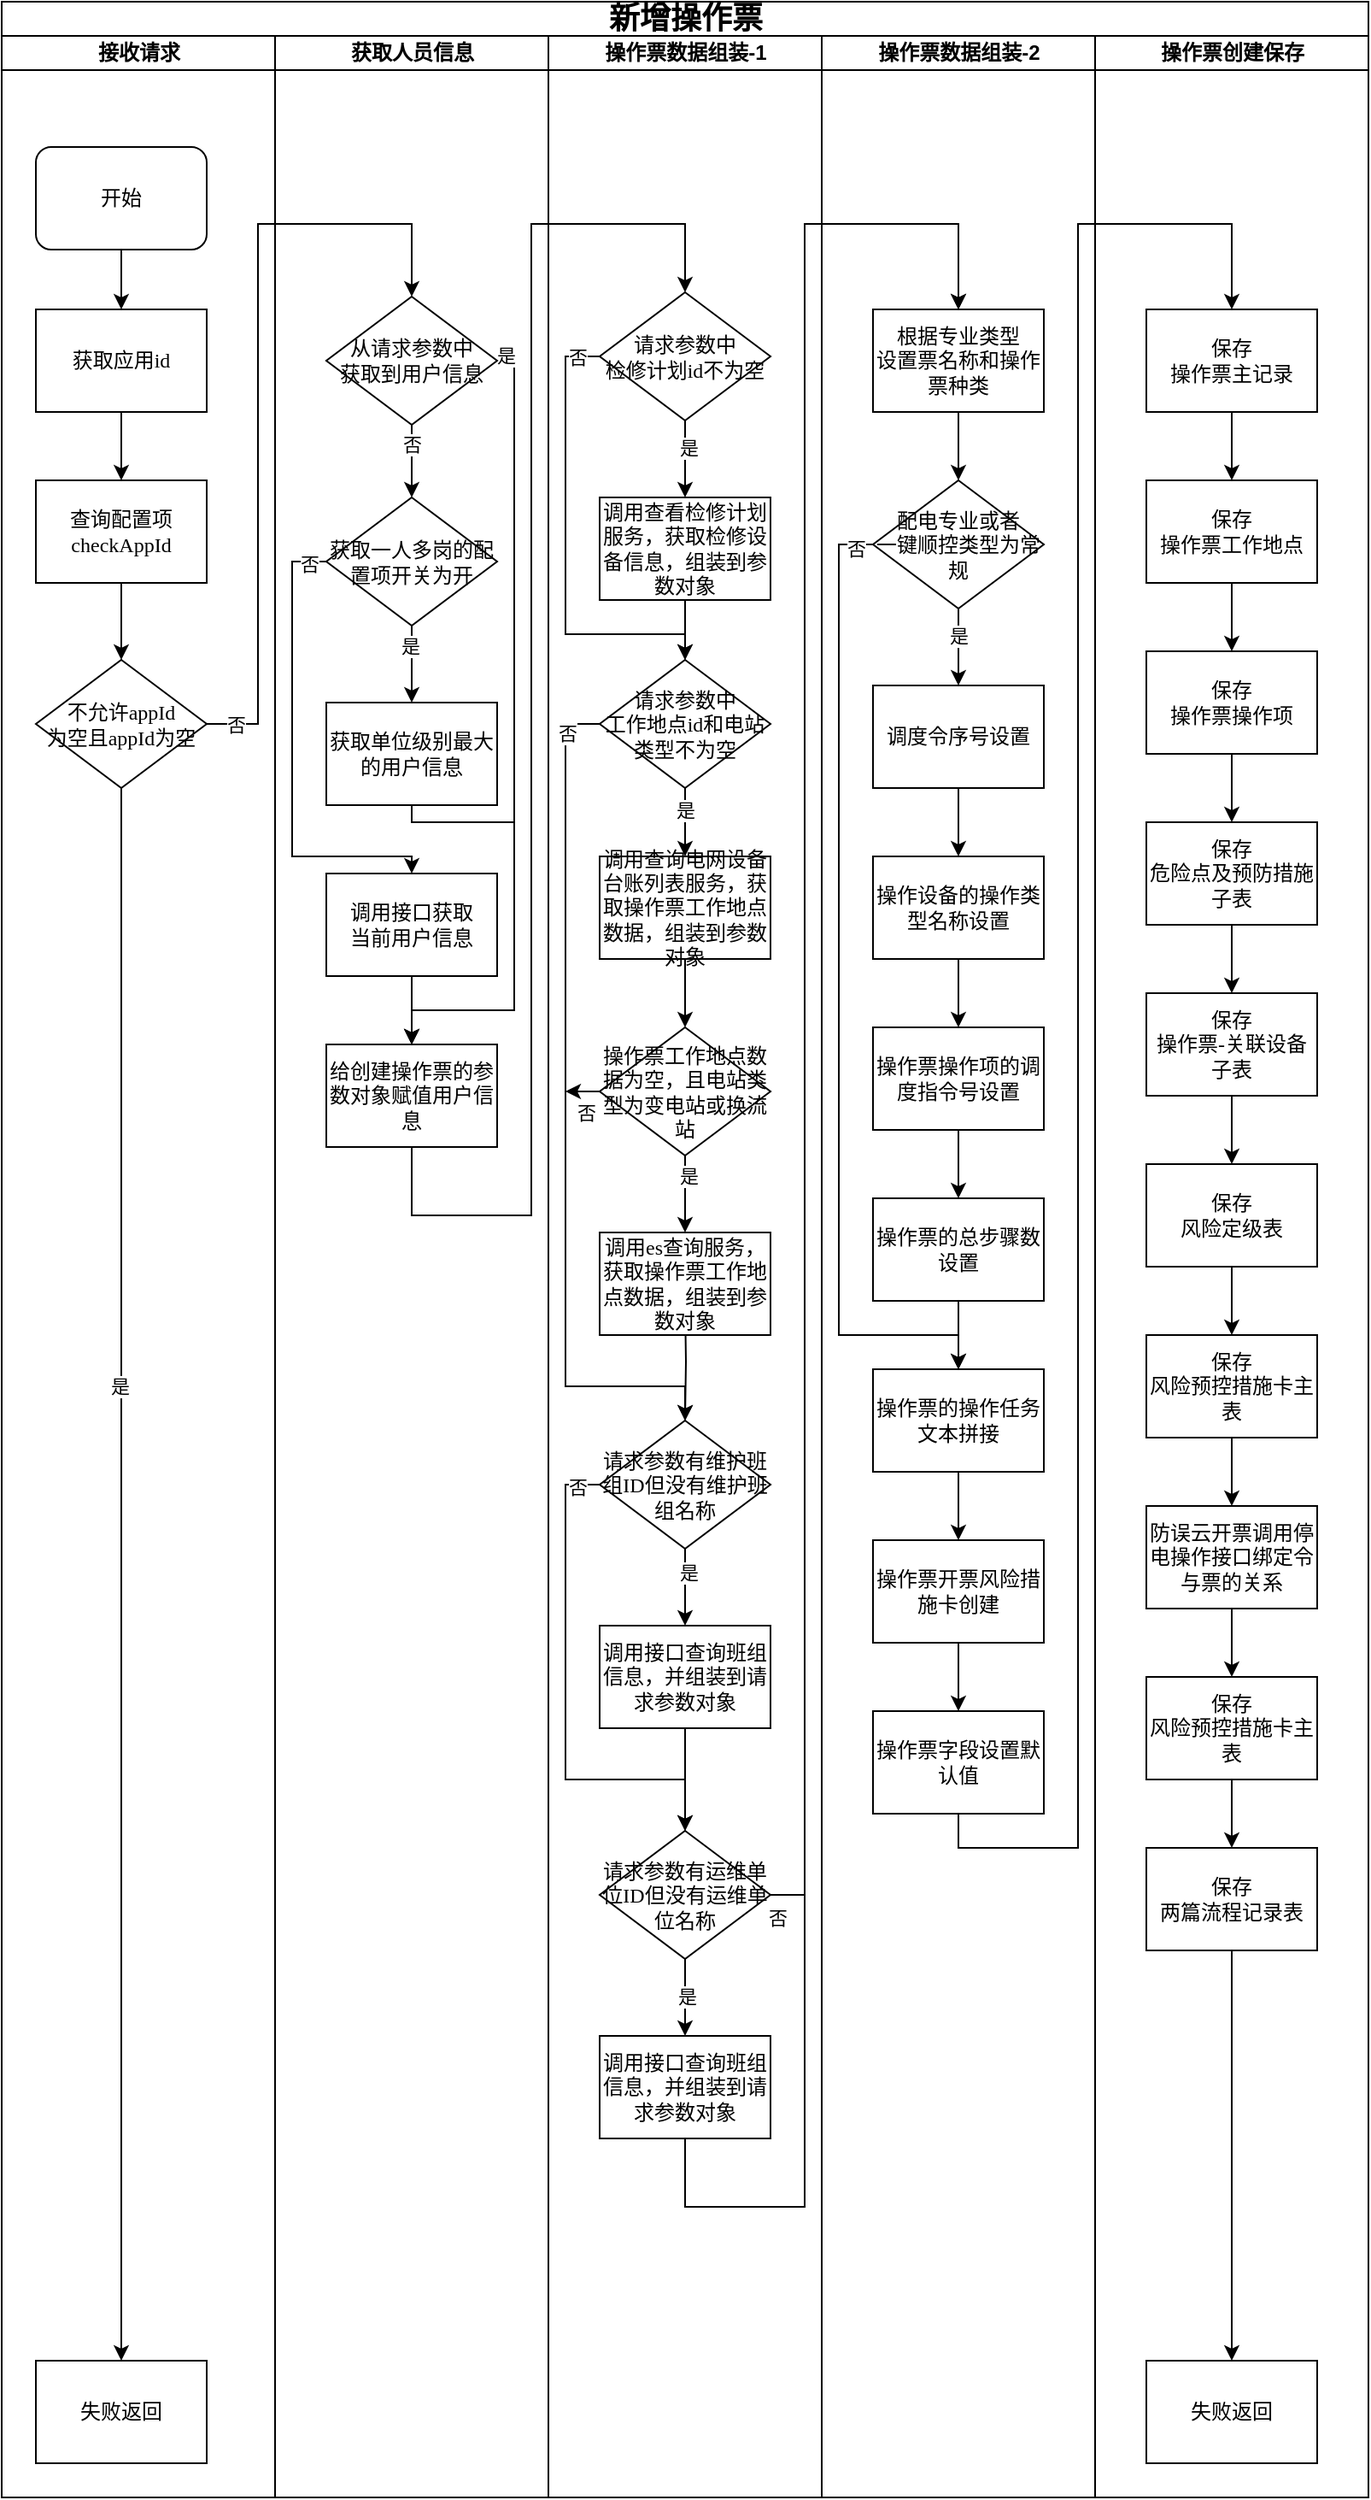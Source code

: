 <mxfile version="26.2.4">
  <diagram name="Page-1" id="74e2e168-ea6b-b213-b513-2b3c1d86103e">
    <mxGraphModel dx="1491" dy="803" grid="1" gridSize="10" guides="1" tooltips="1" connect="1" arrows="1" fold="1" page="1" pageScale="1" pageWidth="1100" pageHeight="850" background="none" math="0" shadow="0">
      <root>
        <mxCell id="0" />
        <mxCell id="1" parent="0" />
        <mxCell id="cNqAFFshYy9XBHz7ugLl-1" value="&lt;font style=&quot;font-size: 18px;&quot;&gt;新增操作票&lt;/font&gt;" style="swimlane;html=1;childLayout=stackLayout;startSize=20;rounded=0;shadow=0;labelBackgroundColor=none;strokeWidth=1;fontFamily=Verdana;fontSize=8;align=center;" vertex="1" parent="1">
          <mxGeometry x="70" y="40" width="800" height="1460" as="geometry" />
        </mxCell>
        <mxCell id="cNqAFFshYy9XBHz7ugLl-2" value="接收请求" style="swimlane;html=1;startSize=20;" vertex="1" parent="cNqAFFshYy9XBHz7ugLl-1">
          <mxGeometry y="20" width="160" height="1440" as="geometry">
            <mxRectangle y="20" width="40" height="730" as="alternateBounds" />
          </mxGeometry>
        </mxCell>
        <mxCell id="cNqAFFshYy9XBHz7ugLl-3" style="edgeStyle=orthogonalEdgeStyle;rounded=0;orthogonalLoop=1;jettySize=auto;html=1;exitX=0.5;exitY=1;exitDx=0;exitDy=0;entryX=0.5;entryY=0;entryDx=0;entryDy=0;" edge="1" parent="cNqAFFshYy9XBHz7ugLl-2" source="cNqAFFshYy9XBHz7ugLl-4" target="cNqAFFshYy9XBHz7ugLl-10">
          <mxGeometry relative="1" as="geometry">
            <mxPoint x="70" y="167.5" as="targetPoint" />
          </mxGeometry>
        </mxCell>
        <mxCell id="cNqAFFshYy9XBHz7ugLl-4" value="&lt;font style=&quot;font-size: 12px;&quot;&gt;开始&lt;/font&gt;" style="rounded=1;whiteSpace=wrap;html=1;shadow=0;labelBackgroundColor=none;strokeWidth=1;fontFamily=Verdana;fontSize=8;align=center;" vertex="1" parent="cNqAFFshYy9XBHz7ugLl-2">
          <mxGeometry x="20" y="65" width="100" height="60" as="geometry" />
        </mxCell>
        <mxCell id="cNqAFFshYy9XBHz7ugLl-5" value="&lt;span style=&quot;font-size: 12px;&quot;&gt;不允许appId&lt;/span&gt;&lt;div&gt;&lt;span style=&quot;font-size: 12px;&quot;&gt;为空且&lt;/span&gt;&lt;span style=&quot;font-size: 12px; background-color: transparent; color: light-dark(rgb(0, 0, 0), rgb(255, 255, 255));&quot;&gt;appId为空&lt;/span&gt;&lt;/div&gt;" style="rhombus;whiteSpace=wrap;html=1;rounded=0;shadow=0;labelBackgroundColor=none;strokeWidth=1;fontFamily=Verdana;fontSize=8;align=center;" vertex="1" parent="cNqAFFshYy9XBHz7ugLl-2">
          <mxGeometry x="20" y="365" width="100" height="75" as="geometry" />
        </mxCell>
        <mxCell id="cNqAFFshYy9XBHz7ugLl-6" style="edgeStyle=orthogonalEdgeStyle;rounded=0;orthogonalLoop=1;jettySize=auto;html=1;entryX=0.5;entryY=0;entryDx=0;entryDy=0;exitX=0.5;exitY=1;exitDx=0;exitDy=0;" edge="1" parent="cNqAFFshYy9XBHz7ugLl-2" source="cNqAFFshYy9XBHz7ugLl-5" target="cNqAFFshYy9XBHz7ugLl-8">
          <mxGeometry relative="1" as="geometry">
            <mxPoint x="70" y="980" as="targetPoint" />
            <mxPoint x="70" y="580" as="sourcePoint" />
          </mxGeometry>
        </mxCell>
        <mxCell id="cNqAFFshYy9XBHz7ugLl-7" value="是" style="edgeLabel;html=1;align=center;verticalAlign=middle;resizable=0;points=[];" vertex="1" connectable="0" parent="cNqAFFshYy9XBHz7ugLl-6">
          <mxGeometry x="-0.24" y="-1" relative="1" as="geometry">
            <mxPoint as="offset" />
          </mxGeometry>
        </mxCell>
        <mxCell id="cNqAFFshYy9XBHz7ugLl-8" value="&lt;span style=&quot;font-size: 12px;&quot;&gt;失败返回&lt;/span&gt;" style="whiteSpace=wrap;html=1;fontSize=8;fontFamily=Verdana;rounded=0;shadow=0;labelBackgroundColor=none;strokeWidth=1;" vertex="1" parent="cNqAFFshYy9XBHz7ugLl-2">
          <mxGeometry x="20" y="1360" width="100" height="60" as="geometry" />
        </mxCell>
        <mxCell id="cNqAFFshYy9XBHz7ugLl-9" style="edgeStyle=orthogonalEdgeStyle;rounded=0;orthogonalLoop=1;jettySize=auto;html=1;exitX=0.5;exitY=1;exitDx=0;exitDy=0;" edge="1" parent="cNqAFFshYy9XBHz7ugLl-2" source="cNqAFFshYy9XBHz7ugLl-10" target="cNqAFFshYy9XBHz7ugLl-12">
          <mxGeometry relative="1" as="geometry" />
        </mxCell>
        <mxCell id="cNqAFFshYy9XBHz7ugLl-10" value="&lt;span style=&quot;font-size: 12px;&quot;&gt;获取应用id&lt;/span&gt;" style="whiteSpace=wrap;html=1;fontSize=8;fontFamily=Verdana;rounded=0;shadow=0;labelBackgroundColor=none;strokeWidth=1;" vertex="1" parent="cNqAFFshYy9XBHz7ugLl-2">
          <mxGeometry x="20" y="160" width="100" height="60" as="geometry" />
        </mxCell>
        <mxCell id="cNqAFFshYy9XBHz7ugLl-11" style="edgeStyle=orthogonalEdgeStyle;rounded=0;orthogonalLoop=1;jettySize=auto;html=1;exitX=0.5;exitY=1;exitDx=0;exitDy=0;entryX=0.5;entryY=0;entryDx=0;entryDy=0;" edge="1" parent="cNqAFFshYy9XBHz7ugLl-2" source="cNqAFFshYy9XBHz7ugLl-12" target="cNqAFFshYy9XBHz7ugLl-5">
          <mxGeometry relative="1" as="geometry" />
        </mxCell>
        <mxCell id="cNqAFFshYy9XBHz7ugLl-12" value="&lt;span style=&quot;font-size: 12px;&quot;&gt;查询配置项checkAppId&lt;/span&gt;" style="whiteSpace=wrap;html=1;fontSize=8;fontFamily=Verdana;rounded=0;shadow=0;labelBackgroundColor=none;strokeWidth=1;" vertex="1" parent="cNqAFFshYy9XBHz7ugLl-2">
          <mxGeometry x="20" y="260" width="100" height="60" as="geometry" />
        </mxCell>
        <mxCell id="cNqAFFshYy9XBHz7ugLl-13" value="获取人员信息" style="swimlane;html=1;startSize=20;" vertex="1" parent="cNqAFFshYy9XBHz7ugLl-1">
          <mxGeometry x="160" y="20" width="160" height="1440" as="geometry" />
        </mxCell>
        <mxCell id="cNqAFFshYy9XBHz7ugLl-14" style="edgeStyle=orthogonalEdgeStyle;rounded=0;orthogonalLoop=1;jettySize=auto;html=1;exitX=0.5;exitY=1;exitDx=0;exitDy=0;" edge="1" parent="cNqAFFshYy9XBHz7ugLl-13" source="cNqAFFshYy9XBHz7ugLl-18" target="cNqAFFshYy9XBHz7ugLl-23">
          <mxGeometry relative="1" as="geometry" />
        </mxCell>
        <mxCell id="cNqAFFshYy9XBHz7ugLl-15" value="否" style="edgeLabel;html=1;align=center;verticalAlign=middle;resizable=0;points=[];" vertex="1" connectable="0" parent="cNqAFFshYy9XBHz7ugLl-14">
          <mxGeometry x="-0.414" relative="1" as="geometry">
            <mxPoint y="-1" as="offset" />
          </mxGeometry>
        </mxCell>
        <mxCell id="cNqAFFshYy9XBHz7ugLl-16" style="edgeStyle=orthogonalEdgeStyle;rounded=0;orthogonalLoop=1;jettySize=auto;html=1;exitX=1;exitY=0.5;exitDx=0;exitDy=0;entryX=0.5;entryY=0;entryDx=0;entryDy=0;" edge="1" parent="cNqAFFshYy9XBHz7ugLl-13" source="cNqAFFshYy9XBHz7ugLl-18" target="cNqAFFshYy9XBHz7ugLl-28">
          <mxGeometry relative="1" as="geometry">
            <Array as="points">
              <mxPoint x="140" y="190" />
              <mxPoint x="140" y="570" />
              <mxPoint x="80" y="570" />
            </Array>
          </mxGeometry>
        </mxCell>
        <mxCell id="cNqAFFshYy9XBHz7ugLl-17" value="是" style="edgeLabel;html=1;align=center;verticalAlign=middle;resizable=0;points=[];" vertex="1" connectable="0" parent="cNqAFFshYy9XBHz7ugLl-16">
          <mxGeometry x="-0.978" y="3" relative="1" as="geometry">
            <mxPoint as="offset" />
          </mxGeometry>
        </mxCell>
        <mxCell id="cNqAFFshYy9XBHz7ugLl-18" value="&lt;span style=&quot;font-size: 12px;&quot;&gt;从请求参数中&lt;/span&gt;&lt;div&gt;&lt;span style=&quot;font-size: 12px;&quot;&gt;获取到用户信息&lt;/span&gt;&lt;/div&gt;" style="rhombus;whiteSpace=wrap;html=1;rounded=0;shadow=0;labelBackgroundColor=none;strokeWidth=1;fontFamily=Verdana;fontSize=8;align=center;" vertex="1" parent="cNqAFFshYy9XBHz7ugLl-13">
          <mxGeometry x="30" y="152.5" width="100" height="75" as="geometry" />
        </mxCell>
        <mxCell id="cNqAFFshYy9XBHz7ugLl-19" style="edgeStyle=orthogonalEdgeStyle;rounded=0;orthogonalLoop=1;jettySize=auto;html=1;exitX=0.5;exitY=1;exitDx=0;exitDy=0;" edge="1" parent="cNqAFFshYy9XBHz7ugLl-13" source="cNqAFFshYy9XBHz7ugLl-23" target="cNqAFFshYy9XBHz7ugLl-25">
          <mxGeometry relative="1" as="geometry" />
        </mxCell>
        <mxCell id="cNqAFFshYy9XBHz7ugLl-20" value="是" style="edgeLabel;html=1;align=center;verticalAlign=middle;resizable=0;points=[];" vertex="1" connectable="0" parent="cNqAFFshYy9XBHz7ugLl-19">
          <mxGeometry x="-0.493" y="-1" relative="1" as="geometry">
            <mxPoint as="offset" />
          </mxGeometry>
        </mxCell>
        <mxCell id="cNqAFFshYy9XBHz7ugLl-21" style="edgeStyle=orthogonalEdgeStyle;rounded=0;orthogonalLoop=1;jettySize=auto;html=1;exitX=0;exitY=0.5;exitDx=0;exitDy=0;entryX=0.5;entryY=0;entryDx=0;entryDy=0;" edge="1" parent="cNqAFFshYy9XBHz7ugLl-13" source="cNqAFFshYy9XBHz7ugLl-23">
          <mxGeometry relative="1" as="geometry">
            <mxPoint x="80" y="490" as="targetPoint" />
            <Array as="points">
              <mxPoint x="10" y="307" />
              <mxPoint x="10" y="480" />
              <mxPoint x="80" y="480" />
            </Array>
          </mxGeometry>
        </mxCell>
        <mxCell id="cNqAFFshYy9XBHz7ugLl-22" value="否" style="edgeLabel;html=1;align=center;verticalAlign=middle;resizable=0;points=[];" vertex="1" connectable="0" parent="cNqAFFshYy9XBHz7ugLl-21">
          <mxGeometry x="-0.926" y="1" relative="1" as="geometry">
            <mxPoint as="offset" />
          </mxGeometry>
        </mxCell>
        <mxCell id="cNqAFFshYy9XBHz7ugLl-23" value="&lt;span style=&quot;font-size: 12px;&quot;&gt;获取一人多岗的配置项开关为开&lt;/span&gt;" style="rhombus;whiteSpace=wrap;html=1;rounded=0;shadow=0;labelBackgroundColor=none;strokeWidth=1;fontFamily=Verdana;fontSize=8;align=center;" vertex="1" parent="cNqAFFshYy9XBHz7ugLl-13">
          <mxGeometry x="30" y="270" width="100" height="75" as="geometry" />
        </mxCell>
        <mxCell id="cNqAFFshYy9XBHz7ugLl-24" style="edgeStyle=orthogonalEdgeStyle;rounded=0;orthogonalLoop=1;jettySize=auto;html=1;exitX=0.5;exitY=1;exitDx=0;exitDy=0;entryX=0.5;entryY=0;entryDx=0;entryDy=0;" edge="1" parent="cNqAFFshYy9XBHz7ugLl-13" source="cNqAFFshYy9XBHz7ugLl-25" target="cNqAFFshYy9XBHz7ugLl-28">
          <mxGeometry relative="1" as="geometry">
            <Array as="points">
              <mxPoint x="80" y="460" />
              <mxPoint x="140" y="460" />
              <mxPoint x="140" y="570" />
              <mxPoint x="80" y="570" />
            </Array>
          </mxGeometry>
        </mxCell>
        <mxCell id="cNqAFFshYy9XBHz7ugLl-25" value="&lt;span style=&quot;font-size: 12px;&quot;&gt;获取单位级别最大的用户信息&lt;/span&gt;" style="whiteSpace=wrap;html=1;fontSize=8;fontFamily=Verdana;rounded=0;shadow=0;labelBackgroundColor=none;strokeWidth=1;" vertex="1" parent="cNqAFFshYy9XBHz7ugLl-13">
          <mxGeometry x="30" y="390" width="100" height="60" as="geometry" />
        </mxCell>
        <mxCell id="cNqAFFshYy9XBHz7ugLl-26" style="edgeStyle=orthogonalEdgeStyle;rounded=0;orthogonalLoop=1;jettySize=auto;html=1;exitX=0.5;exitY=1;exitDx=0;exitDy=0;entryX=0.5;entryY=0;entryDx=0;entryDy=0;" edge="1" parent="cNqAFFshYy9XBHz7ugLl-13" source="cNqAFFshYy9XBHz7ugLl-27" target="cNqAFFshYy9XBHz7ugLl-28">
          <mxGeometry relative="1" as="geometry" />
        </mxCell>
        <mxCell id="cNqAFFshYy9XBHz7ugLl-27" value="&lt;span style=&quot;font-size: 12px;&quot;&gt;调用接口获取&lt;/span&gt;&lt;div&gt;&lt;span style=&quot;font-size: 12px;&quot;&gt;当前用户信息&lt;/span&gt;&lt;/div&gt;" style="whiteSpace=wrap;html=1;fontSize=8;fontFamily=Verdana;rounded=0;shadow=0;labelBackgroundColor=none;strokeWidth=1;" vertex="1" parent="cNqAFFshYy9XBHz7ugLl-13">
          <mxGeometry x="30" y="490" width="100" height="60" as="geometry" />
        </mxCell>
        <mxCell id="cNqAFFshYy9XBHz7ugLl-28" value="&lt;span style=&quot;font-size: 12px;&quot;&gt;给创建操作票的参数对象赋值用户信息&lt;/span&gt;" style="whiteSpace=wrap;html=1;fontSize=8;fontFamily=Verdana;rounded=0;shadow=0;labelBackgroundColor=none;strokeWidth=1;" vertex="1" parent="cNqAFFshYy9XBHz7ugLl-13">
          <mxGeometry x="30" y="590" width="100" height="60" as="geometry" />
        </mxCell>
        <mxCell id="cNqAFFshYy9XBHz7ugLl-29" value="操作票数据组装-1" style="swimlane;html=1;startSize=20;" vertex="1" parent="cNqAFFshYy9XBHz7ugLl-1">
          <mxGeometry x="320" y="20" width="160" height="1440" as="geometry" />
        </mxCell>
        <mxCell id="cNqAFFshYy9XBHz7ugLl-30" style="edgeStyle=orthogonalEdgeStyle;rounded=0;orthogonalLoop=1;jettySize=auto;html=1;exitX=0.5;exitY=1;exitDx=0;exitDy=0;entryX=0.5;entryY=0;entryDx=0;entryDy=0;" edge="1" parent="cNqAFFshYy9XBHz7ugLl-29" source="cNqAFFshYy9XBHz7ugLl-34" target="cNqAFFshYy9XBHz7ugLl-36">
          <mxGeometry relative="1" as="geometry" />
        </mxCell>
        <mxCell id="cNqAFFshYy9XBHz7ugLl-31" value="是" style="edgeLabel;html=1;align=center;verticalAlign=middle;resizable=0;points=[];" vertex="1" connectable="0" parent="cNqAFFshYy9XBHz7ugLl-30">
          <mxGeometry x="-0.284" y="2" relative="1" as="geometry">
            <mxPoint as="offset" />
          </mxGeometry>
        </mxCell>
        <mxCell id="cNqAFFshYy9XBHz7ugLl-32" style="edgeStyle=orthogonalEdgeStyle;rounded=0;orthogonalLoop=1;jettySize=auto;html=1;exitX=0;exitY=0.5;exitDx=0;exitDy=0;entryX=0.5;entryY=0;entryDx=0;entryDy=0;" edge="1" parent="cNqAFFshYy9XBHz7ugLl-29" source="cNqAFFshYy9XBHz7ugLl-34" target="cNqAFFshYy9XBHz7ugLl-41">
          <mxGeometry relative="1" as="geometry">
            <Array as="points">
              <mxPoint x="10" y="187" />
              <mxPoint x="10" y="350" />
              <mxPoint x="80" y="350" />
            </Array>
          </mxGeometry>
        </mxCell>
        <mxCell id="cNqAFFshYy9XBHz7ugLl-33" value="否" style="edgeLabel;html=1;align=center;verticalAlign=middle;resizable=0;points=[];" vertex="1" connectable="0" parent="cNqAFFshYy9XBHz7ugLl-32">
          <mxGeometry x="-0.898" relative="1" as="geometry">
            <mxPoint as="offset" />
          </mxGeometry>
        </mxCell>
        <mxCell id="cNqAFFshYy9XBHz7ugLl-34" value="&lt;span style=&quot;font-size: 12px;&quot;&gt;请求参数中&lt;/span&gt;&lt;div&gt;&lt;span style=&quot;font-size: 12px;&quot;&gt;检修计划id不为空&lt;/span&gt;&lt;/div&gt;" style="rhombus;whiteSpace=wrap;html=1;rounded=0;shadow=0;labelBackgroundColor=none;strokeWidth=1;fontFamily=Verdana;fontSize=8;align=center;" vertex="1" parent="cNqAFFshYy9XBHz7ugLl-29">
          <mxGeometry x="30" y="150" width="100" height="75" as="geometry" />
        </mxCell>
        <mxCell id="cNqAFFshYy9XBHz7ugLl-35" style="edgeStyle=orthogonalEdgeStyle;rounded=0;orthogonalLoop=1;jettySize=auto;html=1;exitX=0.5;exitY=1;exitDx=0;exitDy=0;entryX=0.5;entryY=0;entryDx=0;entryDy=0;" edge="1" parent="cNqAFFshYy9XBHz7ugLl-29" source="cNqAFFshYy9XBHz7ugLl-36" target="cNqAFFshYy9XBHz7ugLl-41">
          <mxGeometry relative="1" as="geometry" />
        </mxCell>
        <mxCell id="cNqAFFshYy9XBHz7ugLl-36" value="&lt;span style=&quot;font-size: 12px;&quot;&gt;调用查看检修计划服务，获取检修设备信息，组装到参数对象&lt;/span&gt;" style="whiteSpace=wrap;html=1;fontSize=8;fontFamily=Verdana;rounded=0;shadow=0;labelBackgroundColor=none;strokeWidth=1;" vertex="1" parent="cNqAFFshYy9XBHz7ugLl-29">
          <mxGeometry x="30" y="270" width="100" height="60" as="geometry" />
        </mxCell>
        <mxCell id="cNqAFFshYy9XBHz7ugLl-37" style="edgeStyle=orthogonalEdgeStyle;rounded=0;orthogonalLoop=1;jettySize=auto;html=1;exitX=0.5;exitY=1;exitDx=0;exitDy=0;entryX=0.5;entryY=0;entryDx=0;entryDy=0;" edge="1" parent="cNqAFFshYy9XBHz7ugLl-29" source="cNqAFFshYy9XBHz7ugLl-41" target="cNqAFFshYy9XBHz7ugLl-44">
          <mxGeometry relative="1" as="geometry" />
        </mxCell>
        <mxCell id="cNqAFFshYy9XBHz7ugLl-38" value="是" style="edgeLabel;html=1;align=center;verticalAlign=middle;resizable=0;points=[];" vertex="1" connectable="0" parent="cNqAFFshYy9XBHz7ugLl-37">
          <mxGeometry x="-0.356" relative="1" as="geometry">
            <mxPoint as="offset" />
          </mxGeometry>
        </mxCell>
        <mxCell id="cNqAFFshYy9XBHz7ugLl-39" style="edgeStyle=orthogonalEdgeStyle;rounded=0;orthogonalLoop=1;jettySize=auto;html=1;exitX=0;exitY=0.5;exitDx=0;exitDy=0;entryX=0.5;entryY=0;entryDx=0;entryDy=0;" edge="1" parent="cNqAFFshYy9XBHz7ugLl-29" source="cNqAFFshYy9XBHz7ugLl-41" target="cNqAFFshYy9XBHz7ugLl-49">
          <mxGeometry relative="1" as="geometry">
            <Array as="points">
              <mxPoint x="10" y="403" />
              <mxPoint x="10" y="790" />
              <mxPoint x="80" y="790" />
            </Array>
          </mxGeometry>
        </mxCell>
        <mxCell id="cNqAFFshYy9XBHz7ugLl-40" value="否" style="edgeLabel;html=1;align=center;verticalAlign=middle;resizable=0;points=[];" vertex="1" connectable="0" parent="cNqAFFshYy9XBHz7ugLl-39">
          <mxGeometry x="-0.898" y="1" relative="1" as="geometry">
            <mxPoint as="offset" />
          </mxGeometry>
        </mxCell>
        <mxCell id="cNqAFFshYy9XBHz7ugLl-41" value="&lt;span style=&quot;font-size: 12px;&quot;&gt;请求参数中&lt;/span&gt;&lt;div&gt;&lt;span style=&quot;font-size: 12px;&quot;&gt;工作地点id和电站类型不为空&lt;/span&gt;&lt;/div&gt;" style="rhombus;whiteSpace=wrap;html=1;rounded=0;shadow=0;labelBackgroundColor=none;strokeWidth=1;fontFamily=Verdana;fontSize=8;align=center;" vertex="1" parent="cNqAFFshYy9XBHz7ugLl-29">
          <mxGeometry x="30" y="365" width="100" height="75" as="geometry" />
        </mxCell>
        <mxCell id="cNqAFFshYy9XBHz7ugLl-42" style="edgeStyle=orthogonalEdgeStyle;rounded=0;orthogonalLoop=1;jettySize=auto;html=1;entryX=0.5;entryY=0;entryDx=0;entryDy=0;" edge="1" parent="cNqAFFshYy9XBHz7ugLl-29" target="cNqAFFshYy9XBHz7ugLl-49">
          <mxGeometry relative="1" as="geometry">
            <mxPoint x="80" y="740" as="sourcePoint" />
          </mxGeometry>
        </mxCell>
        <mxCell id="cNqAFFshYy9XBHz7ugLl-43" style="edgeStyle=orthogonalEdgeStyle;rounded=0;orthogonalLoop=1;jettySize=auto;html=1;exitX=0.5;exitY=1;exitDx=0;exitDy=0;" edge="1" parent="cNqAFFshYy9XBHz7ugLl-29" source="cNqAFFshYy9XBHz7ugLl-44" target="cNqAFFshYy9XBHz7ugLl-54">
          <mxGeometry relative="1" as="geometry" />
        </mxCell>
        <mxCell id="cNqAFFshYy9XBHz7ugLl-44" value="&lt;span style=&quot;font-size: 12px;&quot;&gt;调用查询电网设备台账列表服务，获取操作票工作地点数据，组装到参数对象&lt;/span&gt;" style="whiteSpace=wrap;html=1;fontSize=8;fontFamily=Verdana;rounded=0;shadow=0;labelBackgroundColor=none;strokeWidth=1;" vertex="1" parent="cNqAFFshYy9XBHz7ugLl-29">
          <mxGeometry x="30" y="480" width="100" height="60" as="geometry" />
        </mxCell>
        <mxCell id="cNqAFFshYy9XBHz7ugLl-45" style="edgeStyle=orthogonalEdgeStyle;rounded=0;orthogonalLoop=1;jettySize=auto;html=1;exitX=0.5;exitY=1;exitDx=0;exitDy=0;" edge="1" parent="cNqAFFshYy9XBHz7ugLl-29" source="cNqAFFshYy9XBHz7ugLl-49" target="cNqAFFshYy9XBHz7ugLl-57">
          <mxGeometry relative="1" as="geometry" />
        </mxCell>
        <mxCell id="cNqAFFshYy9XBHz7ugLl-46" value="是" style="edgeLabel;html=1;align=center;verticalAlign=middle;resizable=0;points=[];" vertex="1" connectable="0" parent="cNqAFFshYy9XBHz7ugLl-45">
          <mxGeometry x="-0.378" y="2" relative="1" as="geometry">
            <mxPoint as="offset" />
          </mxGeometry>
        </mxCell>
        <mxCell id="cNqAFFshYy9XBHz7ugLl-47" style="edgeStyle=orthogonalEdgeStyle;rounded=0;orthogonalLoop=1;jettySize=auto;html=1;exitX=0;exitY=0.5;exitDx=0;exitDy=0;entryX=0.5;entryY=0;entryDx=0;entryDy=0;" edge="1" parent="cNqAFFshYy9XBHz7ugLl-29" source="cNqAFFshYy9XBHz7ugLl-49" target="cNqAFFshYy9XBHz7ugLl-60">
          <mxGeometry relative="1" as="geometry">
            <Array as="points">
              <mxPoint x="10" y="847" />
              <mxPoint x="10" y="1020" />
              <mxPoint x="80" y="1020" />
            </Array>
          </mxGeometry>
        </mxCell>
        <mxCell id="cNqAFFshYy9XBHz7ugLl-48" value="否" style="edgeLabel;html=1;align=center;verticalAlign=middle;resizable=0;points=[];" vertex="1" connectable="0" parent="cNqAFFshYy9XBHz7ugLl-47">
          <mxGeometry x="-0.907" y="1" relative="1" as="geometry">
            <mxPoint as="offset" />
          </mxGeometry>
        </mxCell>
        <mxCell id="cNqAFFshYy9XBHz7ugLl-49" value="&lt;span style=&quot;font-size: 12px;&quot;&gt;请求参数有维护班组ID但没有维护班组名称&lt;/span&gt;" style="rhombus;whiteSpace=wrap;html=1;rounded=0;shadow=0;labelBackgroundColor=none;strokeWidth=1;fontFamily=Verdana;fontSize=8;align=center;" vertex="1" parent="cNqAFFshYy9XBHz7ugLl-29">
          <mxGeometry x="30" y="810" width="100" height="75" as="geometry" />
        </mxCell>
        <mxCell id="cNqAFFshYy9XBHz7ugLl-50" style="edgeStyle=orthogonalEdgeStyle;rounded=0;orthogonalLoop=1;jettySize=auto;html=1;exitX=0.5;exitY=1;exitDx=0;exitDy=0;entryX=0.5;entryY=0;entryDx=0;entryDy=0;" edge="1" parent="cNqAFFshYy9XBHz7ugLl-29" source="cNqAFFshYy9XBHz7ugLl-54" target="cNqAFFshYy9XBHz7ugLl-55">
          <mxGeometry relative="1" as="geometry" />
        </mxCell>
        <mxCell id="cNqAFFshYy9XBHz7ugLl-51" value="是" style="edgeLabel;html=1;align=center;verticalAlign=middle;resizable=0;points=[];" vertex="1" connectable="0" parent="cNqAFFshYy9XBHz7ugLl-50">
          <mxGeometry x="-0.467" y="2" relative="1" as="geometry">
            <mxPoint as="offset" />
          </mxGeometry>
        </mxCell>
        <mxCell id="cNqAFFshYy9XBHz7ugLl-52" style="edgeStyle=orthogonalEdgeStyle;rounded=0;orthogonalLoop=1;jettySize=auto;html=1;exitX=0;exitY=0.5;exitDx=0;exitDy=0;" edge="1" parent="cNqAFFshYy9XBHz7ugLl-29" source="cNqAFFshYy9XBHz7ugLl-54">
          <mxGeometry relative="1" as="geometry">
            <mxPoint x="10" y="617.824" as="targetPoint" />
          </mxGeometry>
        </mxCell>
        <mxCell id="cNqAFFshYy9XBHz7ugLl-53" value="否" style="edgeLabel;html=1;align=center;verticalAlign=middle;resizable=0;points=[];" vertex="1" connectable="0" parent="cNqAFFshYy9XBHz7ugLl-52">
          <mxGeometry x="-0.237" relative="1" as="geometry">
            <mxPoint y="12" as="offset" />
          </mxGeometry>
        </mxCell>
        <mxCell id="cNqAFFshYy9XBHz7ugLl-54" value="&lt;span style=&quot;font-size: 12px;&quot;&gt;操作票工作地点数据为空，且电站类型为变电站或&lt;/span&gt;&lt;span style=&quot;font-size: 12px;&quot;&gt;换流站&lt;/span&gt;" style="rhombus;whiteSpace=wrap;html=1;rounded=0;shadow=0;labelBackgroundColor=none;strokeWidth=1;fontFamily=Verdana;fontSize=8;align=center;" vertex="1" parent="cNqAFFshYy9XBHz7ugLl-29">
          <mxGeometry x="30" y="580" width="100" height="75" as="geometry" />
        </mxCell>
        <mxCell id="cNqAFFshYy9XBHz7ugLl-55" value="&lt;span style=&quot;font-size: 12px;&quot;&gt;调用es查询服务，获取操作票工作地点数据，组装到参数对象&lt;/span&gt;" style="whiteSpace=wrap;html=1;fontSize=8;fontFamily=Verdana;rounded=0;shadow=0;labelBackgroundColor=none;strokeWidth=1;" vertex="1" parent="cNqAFFshYy9XBHz7ugLl-29">
          <mxGeometry x="30" y="700" width="100" height="60" as="geometry" />
        </mxCell>
        <mxCell id="cNqAFFshYy9XBHz7ugLl-56" style="edgeStyle=orthogonalEdgeStyle;rounded=0;orthogonalLoop=1;jettySize=auto;html=1;exitX=0.5;exitY=1;exitDx=0;exitDy=0;entryX=0.5;entryY=0;entryDx=0;entryDy=0;" edge="1" parent="cNqAFFshYy9XBHz7ugLl-29" source="cNqAFFshYy9XBHz7ugLl-57" target="cNqAFFshYy9XBHz7ugLl-60">
          <mxGeometry relative="1" as="geometry" />
        </mxCell>
        <mxCell id="cNqAFFshYy9XBHz7ugLl-57" value="&lt;span style=&quot;font-size: 12px;&quot;&gt;调用接口查询班组信息，并组装到请求参数对象&lt;/span&gt;" style="whiteSpace=wrap;html=1;fontSize=8;fontFamily=Verdana;rounded=0;shadow=0;labelBackgroundColor=none;strokeWidth=1;" vertex="1" parent="cNqAFFshYy9XBHz7ugLl-29">
          <mxGeometry x="30" y="930" width="100" height="60" as="geometry" />
        </mxCell>
        <mxCell id="cNqAFFshYy9XBHz7ugLl-58" style="edgeStyle=orthogonalEdgeStyle;rounded=0;orthogonalLoop=1;jettySize=auto;html=1;exitX=0.5;exitY=1;exitDx=0;exitDy=0;entryX=0.5;entryY=0;entryDx=0;entryDy=0;" edge="1" parent="cNqAFFshYy9XBHz7ugLl-29" source="cNqAFFshYy9XBHz7ugLl-60" target="cNqAFFshYy9XBHz7ugLl-61">
          <mxGeometry relative="1" as="geometry" />
        </mxCell>
        <mxCell id="cNqAFFshYy9XBHz7ugLl-59" value="是" style="edgeLabel;html=1;align=center;verticalAlign=middle;resizable=0;points=[];" vertex="1" connectable="0" parent="cNqAFFshYy9XBHz7ugLl-58">
          <mxGeometry x="-0.012" y="1" relative="1" as="geometry">
            <mxPoint as="offset" />
          </mxGeometry>
        </mxCell>
        <mxCell id="cNqAFFshYy9XBHz7ugLl-60" value="&lt;span style=&quot;font-size: 12px;&quot;&gt;请求参数有运维单位ID但没有运维单位名称&lt;/span&gt;" style="rhombus;whiteSpace=wrap;html=1;rounded=0;shadow=0;labelBackgroundColor=none;strokeWidth=1;fontFamily=Verdana;fontSize=8;align=center;" vertex="1" parent="cNqAFFshYy9XBHz7ugLl-29">
          <mxGeometry x="30" y="1050" width="100" height="75" as="geometry" />
        </mxCell>
        <mxCell id="cNqAFFshYy9XBHz7ugLl-61" value="&lt;span style=&quot;font-size: 12px;&quot;&gt;调用接口查询班组信息，并组装到请求参数对象&lt;/span&gt;" style="whiteSpace=wrap;html=1;fontSize=8;fontFamily=Verdana;rounded=0;shadow=0;labelBackgroundColor=none;strokeWidth=1;" vertex="1" parent="cNqAFFshYy9XBHz7ugLl-29">
          <mxGeometry x="30" y="1170" width="100" height="60" as="geometry" />
        </mxCell>
        <mxCell id="cNqAFFshYy9XBHz7ugLl-62" value="操作票数据组装-2" style="swimlane;html=1;startSize=20;" vertex="1" parent="cNqAFFshYy9XBHz7ugLl-1">
          <mxGeometry x="480" y="20" width="160" height="1440" as="geometry" />
        </mxCell>
        <mxCell id="cNqAFFshYy9XBHz7ugLl-63" value="" style="edgeStyle=orthogonalEdgeStyle;rounded=0;orthogonalLoop=1;jettySize=auto;html=1;entryX=0.5;entryY=0;entryDx=0;entryDy=0;" edge="1" parent="cNqAFFshYy9XBHz7ugLl-62" source="cNqAFFshYy9XBHz7ugLl-64" target="cNqAFFshYy9XBHz7ugLl-66">
          <mxGeometry relative="1" as="geometry">
            <mxPoint x="80" y="250" as="targetPoint" />
          </mxGeometry>
        </mxCell>
        <mxCell id="cNqAFFshYy9XBHz7ugLl-64" value="&lt;span style=&quot;font-size: 12px;&quot;&gt;根据专业类型&lt;/span&gt;&lt;div&gt;&lt;span style=&quot;font-size: 12px;&quot;&gt;设置票名称和操作票种类&lt;/span&gt;&lt;/div&gt;" style="whiteSpace=wrap;html=1;fontSize=8;fontFamily=Verdana;rounded=0;shadow=0;labelBackgroundColor=none;strokeWidth=1;" vertex="1" parent="cNqAFFshYy9XBHz7ugLl-62">
          <mxGeometry x="30" y="160" width="100" height="60" as="geometry" />
        </mxCell>
        <mxCell id="cNqAFFshYy9XBHz7ugLl-65" style="edgeStyle=orthogonalEdgeStyle;rounded=0;orthogonalLoop=1;jettySize=auto;html=1;exitX=0.5;exitY=1;exitDx=0;exitDy=0;" edge="1" parent="cNqAFFshYy9XBHz7ugLl-62" source="cNqAFFshYy9XBHz7ugLl-66" target="cNqAFFshYy9XBHz7ugLl-68">
          <mxGeometry relative="1" as="geometry" />
        </mxCell>
        <mxCell id="cNqAFFshYy9XBHz7ugLl-111" value="是" style="edgeLabel;html=1;align=center;verticalAlign=middle;resizable=0;points=[];" vertex="1" connectable="0" parent="cNqAFFshYy9XBHz7ugLl-65">
          <mxGeometry x="-0.307" relative="1" as="geometry">
            <mxPoint as="offset" />
          </mxGeometry>
        </mxCell>
        <mxCell id="cNqAFFshYy9XBHz7ugLl-113" style="edgeStyle=orthogonalEdgeStyle;rounded=0;orthogonalLoop=1;jettySize=auto;html=1;exitX=0;exitY=0.5;exitDx=0;exitDy=0;entryX=0.5;entryY=0;entryDx=0;entryDy=0;" edge="1" parent="cNqAFFshYy9XBHz7ugLl-62" source="cNqAFFshYy9XBHz7ugLl-66" target="cNqAFFshYy9XBHz7ugLl-112">
          <mxGeometry relative="1" as="geometry">
            <Array as="points">
              <mxPoint x="10" y="298" />
              <mxPoint x="10" y="760" />
              <mxPoint x="80" y="760" />
            </Array>
          </mxGeometry>
        </mxCell>
        <mxCell id="cNqAFFshYy9XBHz7ugLl-115" value="否" style="edgeLabel;html=1;align=center;verticalAlign=middle;resizable=0;points=[];" vertex="1" connectable="0" parent="cNqAFFshYy9XBHz7ugLl-113">
          <mxGeometry x="-0.976" y="1" relative="1" as="geometry">
            <mxPoint x="-3" y="1" as="offset" />
          </mxGeometry>
        </mxCell>
        <mxCell id="cNqAFFshYy9XBHz7ugLl-66" value="&lt;span style=&quot;font-size: 12px;&quot;&gt;配电专业或者&lt;/span&gt;&lt;div&gt;&lt;span style=&quot;font-size: 12px;&quot;&gt;一键顺控类型为常规&lt;/span&gt;&lt;/div&gt;" style="rhombus;whiteSpace=wrap;html=1;rounded=0;shadow=0;labelBackgroundColor=none;strokeWidth=1;fontFamily=Verdana;fontSize=8;align=center;" vertex="1" parent="cNqAFFshYy9XBHz7ugLl-62">
          <mxGeometry x="30" y="260" width="100" height="75" as="geometry" />
        </mxCell>
        <mxCell id="cNqAFFshYy9XBHz7ugLl-67" style="edgeStyle=orthogonalEdgeStyle;rounded=0;orthogonalLoop=1;jettySize=auto;html=1;exitX=0.5;exitY=1;exitDx=0;exitDy=0;" edge="1" parent="cNqAFFshYy9XBHz7ugLl-62" source="cNqAFFshYy9XBHz7ugLl-68" target="cNqAFFshYy9XBHz7ugLl-70">
          <mxGeometry relative="1" as="geometry" />
        </mxCell>
        <mxCell id="cNqAFFshYy9XBHz7ugLl-68" value="&lt;div&gt;&lt;span style=&quot;font-size: 12px;&quot;&gt;调度令序号设置&lt;/span&gt;&lt;/div&gt;" style="whiteSpace=wrap;html=1;fontSize=8;fontFamily=Verdana;rounded=0;shadow=0;labelBackgroundColor=none;strokeWidth=1;" vertex="1" parent="cNqAFFshYy9XBHz7ugLl-62">
          <mxGeometry x="30" y="380" width="100" height="60" as="geometry" />
        </mxCell>
        <mxCell id="cNqAFFshYy9XBHz7ugLl-69" style="edgeStyle=orthogonalEdgeStyle;rounded=0;orthogonalLoop=1;jettySize=auto;html=1;exitX=0.5;exitY=1;exitDx=0;exitDy=0;entryX=0.5;entryY=0;entryDx=0;entryDy=0;" edge="1" parent="cNqAFFshYy9XBHz7ugLl-62" source="cNqAFFshYy9XBHz7ugLl-70" target="cNqAFFshYy9XBHz7ugLl-72">
          <mxGeometry relative="1" as="geometry" />
        </mxCell>
        <mxCell id="cNqAFFshYy9XBHz7ugLl-70" value="&lt;div&gt;&lt;span style=&quot;font-size: 12px;&quot;&gt;操作设备的操作类型名称设置&lt;/span&gt;&lt;/div&gt;" style="whiteSpace=wrap;html=1;fontSize=8;fontFamily=Verdana;rounded=0;shadow=0;labelBackgroundColor=none;strokeWidth=1;" vertex="1" parent="cNqAFFshYy9XBHz7ugLl-62">
          <mxGeometry x="30" y="480" width="100" height="60" as="geometry" />
        </mxCell>
        <mxCell id="cNqAFFshYy9XBHz7ugLl-71" style="edgeStyle=orthogonalEdgeStyle;rounded=0;orthogonalLoop=1;jettySize=auto;html=1;exitX=0.5;exitY=1;exitDx=0;exitDy=0;entryX=0.5;entryY=0;entryDx=0;entryDy=0;" edge="1" parent="cNqAFFshYy9XBHz7ugLl-62" source="cNqAFFshYy9XBHz7ugLl-72" target="cNqAFFshYy9XBHz7ugLl-73">
          <mxGeometry relative="1" as="geometry" />
        </mxCell>
        <mxCell id="cNqAFFshYy9XBHz7ugLl-72" value="&lt;div&gt;&lt;span style=&quot;font-size: 12px;&quot;&gt;操作票操作项的调度指令号设置&lt;/span&gt;&lt;/div&gt;" style="whiteSpace=wrap;html=1;fontSize=8;fontFamily=Verdana;rounded=0;shadow=0;labelBackgroundColor=none;strokeWidth=1;" vertex="1" parent="cNqAFFshYy9XBHz7ugLl-62">
          <mxGeometry x="30" y="580" width="100" height="60" as="geometry" />
        </mxCell>
        <mxCell id="cNqAFFshYy9XBHz7ugLl-114" style="edgeStyle=orthogonalEdgeStyle;rounded=0;orthogonalLoop=1;jettySize=auto;html=1;exitX=0.5;exitY=1;exitDx=0;exitDy=0;entryX=0.5;entryY=0;entryDx=0;entryDy=0;" edge="1" parent="cNqAFFshYy9XBHz7ugLl-62" source="cNqAFFshYy9XBHz7ugLl-73" target="cNqAFFshYy9XBHz7ugLl-112">
          <mxGeometry relative="1" as="geometry" />
        </mxCell>
        <mxCell id="cNqAFFshYy9XBHz7ugLl-73" value="&lt;div&gt;&lt;span style=&quot;font-size: 12px;&quot;&gt;操作票的总步骤数设置&lt;/span&gt;&lt;/div&gt;" style="whiteSpace=wrap;html=1;fontSize=8;fontFamily=Verdana;rounded=0;shadow=0;labelBackgroundColor=none;strokeWidth=1;" vertex="1" parent="cNqAFFshYy9XBHz7ugLl-62">
          <mxGeometry x="30" y="680" width="100" height="60" as="geometry" />
        </mxCell>
        <mxCell id="cNqAFFshYy9XBHz7ugLl-117" style="edgeStyle=orthogonalEdgeStyle;rounded=0;orthogonalLoop=1;jettySize=auto;html=1;exitX=0.5;exitY=1;exitDx=0;exitDy=0;" edge="1" parent="cNqAFFshYy9XBHz7ugLl-62" source="cNqAFFshYy9XBHz7ugLl-112" target="cNqAFFshYy9XBHz7ugLl-116">
          <mxGeometry relative="1" as="geometry" />
        </mxCell>
        <mxCell id="cNqAFFshYy9XBHz7ugLl-112" value="&lt;div&gt;&lt;span style=&quot;font-size: 12px;&quot;&gt;操作票的操作任务文本拼接&lt;/span&gt;&lt;/div&gt;" style="whiteSpace=wrap;html=1;fontSize=8;fontFamily=Verdana;rounded=0;shadow=0;labelBackgroundColor=none;strokeWidth=1;" vertex="1" parent="cNqAFFshYy9XBHz7ugLl-62">
          <mxGeometry x="30" y="780" width="100" height="60" as="geometry" />
        </mxCell>
        <mxCell id="cNqAFFshYy9XBHz7ugLl-119" style="edgeStyle=orthogonalEdgeStyle;rounded=0;orthogonalLoop=1;jettySize=auto;html=1;exitX=0.5;exitY=1;exitDx=0;exitDy=0;entryX=0.5;entryY=0;entryDx=0;entryDy=0;" edge="1" parent="cNqAFFshYy9XBHz7ugLl-62" source="cNqAFFshYy9XBHz7ugLl-116" target="cNqAFFshYy9XBHz7ugLl-118">
          <mxGeometry relative="1" as="geometry" />
        </mxCell>
        <mxCell id="cNqAFFshYy9XBHz7ugLl-116" value="&lt;div&gt;&lt;span style=&quot;font-size: 12px;&quot;&gt;操作票开票风险措施卡创建&lt;/span&gt;&lt;/div&gt;" style="whiteSpace=wrap;html=1;fontSize=8;fontFamily=Verdana;rounded=0;shadow=0;labelBackgroundColor=none;strokeWidth=1;" vertex="1" parent="cNqAFFshYy9XBHz7ugLl-62">
          <mxGeometry x="30" y="880" width="100" height="60" as="geometry" />
        </mxCell>
        <mxCell id="cNqAFFshYy9XBHz7ugLl-118" value="&lt;div&gt;&lt;span style=&quot;font-size: 12px;&quot;&gt;操作票字段设置默认值&lt;/span&gt;&lt;/div&gt;" style="whiteSpace=wrap;html=1;fontSize=8;fontFamily=Verdana;rounded=0;shadow=0;labelBackgroundColor=none;strokeWidth=1;" vertex="1" parent="cNqAFFshYy9XBHz7ugLl-62">
          <mxGeometry x="30" y="980" width="100" height="60" as="geometry" />
        </mxCell>
        <mxCell id="cNqAFFshYy9XBHz7ugLl-74" value="操作票创建保存" style="swimlane;html=1;startSize=20;" vertex="1" parent="cNqAFFshYy9XBHz7ugLl-1">
          <mxGeometry x="640" y="20" width="160" height="1440" as="geometry" />
        </mxCell>
        <mxCell id="cNqAFFshYy9XBHz7ugLl-126" style="edgeStyle=orthogonalEdgeStyle;rounded=0;orthogonalLoop=1;jettySize=auto;html=1;exitX=0.5;exitY=1;exitDx=0;exitDy=0;entryX=0.5;entryY=0;entryDx=0;entryDy=0;" edge="1" parent="cNqAFFshYy9XBHz7ugLl-74" source="cNqAFFshYy9XBHz7ugLl-120" target="cNqAFFshYy9XBHz7ugLl-125">
          <mxGeometry relative="1" as="geometry" />
        </mxCell>
        <mxCell id="cNqAFFshYy9XBHz7ugLl-120" value="&lt;div&gt;&lt;span style=&quot;font-size: 12px;&quot;&gt;保存&lt;/span&gt;&lt;span style=&quot;font-size: 12px;&quot;&gt;&lt;/span&gt;&lt;/div&gt;&lt;div&gt;&lt;span style=&quot;font-size: 12px;&quot;&gt;操作票主记录&lt;/span&gt;&lt;/div&gt;" style="whiteSpace=wrap;html=1;fontSize=8;fontFamily=Verdana;rounded=0;shadow=0;labelBackgroundColor=none;strokeWidth=1;" vertex="1" parent="cNqAFFshYy9XBHz7ugLl-74">
          <mxGeometry x="30" y="160" width="100" height="60" as="geometry" />
        </mxCell>
        <mxCell id="cNqAFFshYy9XBHz7ugLl-128" style="edgeStyle=orthogonalEdgeStyle;rounded=0;orthogonalLoop=1;jettySize=auto;html=1;exitX=0.5;exitY=1;exitDx=0;exitDy=0;entryX=0.5;entryY=0;entryDx=0;entryDy=0;" edge="1" parent="cNqAFFshYy9XBHz7ugLl-74" source="cNqAFFshYy9XBHz7ugLl-125" target="cNqAFFshYy9XBHz7ugLl-127">
          <mxGeometry relative="1" as="geometry" />
        </mxCell>
        <mxCell id="cNqAFFshYy9XBHz7ugLl-125" value="&lt;div&gt;&lt;span style=&quot;font-size: 12px;&quot;&gt;保存&lt;/span&gt;&lt;span style=&quot;font-size: 12px;&quot;&gt;&lt;/span&gt;&lt;/div&gt;&lt;div&gt;&lt;span style=&quot;font-size: 12px;&quot;&gt;操作票工作地点&lt;/span&gt;&lt;/div&gt;" style="whiteSpace=wrap;html=1;fontSize=8;fontFamily=Verdana;rounded=0;shadow=0;labelBackgroundColor=none;strokeWidth=1;" vertex="1" parent="cNqAFFshYy9XBHz7ugLl-74">
          <mxGeometry x="30" y="260" width="100" height="60" as="geometry" />
        </mxCell>
        <mxCell id="cNqAFFshYy9XBHz7ugLl-130" style="edgeStyle=orthogonalEdgeStyle;rounded=0;orthogonalLoop=1;jettySize=auto;html=1;exitX=0.5;exitY=1;exitDx=0;exitDy=0;entryX=0.5;entryY=0;entryDx=0;entryDy=0;" edge="1" parent="cNqAFFshYy9XBHz7ugLl-74" source="cNqAFFshYy9XBHz7ugLl-127" target="cNqAFFshYy9XBHz7ugLl-129">
          <mxGeometry relative="1" as="geometry" />
        </mxCell>
        <mxCell id="cNqAFFshYy9XBHz7ugLl-127" value="&lt;div&gt;&lt;span style=&quot;font-size: 12px;&quot;&gt;保存&lt;/span&gt;&lt;span style=&quot;font-size: 12px;&quot;&gt;&lt;/span&gt;&lt;/div&gt;&lt;div&gt;&lt;span style=&quot;font-size: 12px;&quot;&gt;操作票操作项&lt;/span&gt;&lt;/div&gt;" style="whiteSpace=wrap;html=1;fontSize=8;fontFamily=Verdana;rounded=0;shadow=0;labelBackgroundColor=none;strokeWidth=1;" vertex="1" parent="cNqAFFshYy9XBHz7ugLl-74">
          <mxGeometry x="30" y="360" width="100" height="60" as="geometry" />
        </mxCell>
        <mxCell id="cNqAFFshYy9XBHz7ugLl-132" style="edgeStyle=orthogonalEdgeStyle;rounded=0;orthogonalLoop=1;jettySize=auto;html=1;exitX=0.5;exitY=1;exitDx=0;exitDy=0;entryX=0.5;entryY=0;entryDx=0;entryDy=0;" edge="1" parent="cNqAFFshYy9XBHz7ugLl-74" source="cNqAFFshYy9XBHz7ugLl-129" target="cNqAFFshYy9XBHz7ugLl-131">
          <mxGeometry relative="1" as="geometry" />
        </mxCell>
        <mxCell id="cNqAFFshYy9XBHz7ugLl-129" value="&lt;div&gt;&lt;span style=&quot;font-size: 12px;&quot;&gt;保存&lt;/span&gt;&lt;span style=&quot;font-size: 12px;&quot;&gt;&lt;/span&gt;&lt;/div&gt;&lt;div&gt;&lt;span style=&quot;font-size: 12px;&quot;&gt;危险点及预防措施子表&lt;/span&gt;&lt;/div&gt;" style="whiteSpace=wrap;html=1;fontSize=8;fontFamily=Verdana;rounded=0;shadow=0;labelBackgroundColor=none;strokeWidth=1;" vertex="1" parent="cNqAFFshYy9XBHz7ugLl-74">
          <mxGeometry x="30" y="460" width="100" height="60" as="geometry" />
        </mxCell>
        <mxCell id="cNqAFFshYy9XBHz7ugLl-133" style="edgeStyle=orthogonalEdgeStyle;rounded=0;orthogonalLoop=1;jettySize=auto;html=1;exitX=0.5;exitY=1;exitDx=0;exitDy=0;" edge="1" parent="cNqAFFshYy9XBHz7ugLl-74" source="cNqAFFshYy9XBHz7ugLl-131">
          <mxGeometry relative="1" as="geometry">
            <mxPoint x="80" y="660" as="targetPoint" />
          </mxGeometry>
        </mxCell>
        <mxCell id="cNqAFFshYy9XBHz7ugLl-131" value="&lt;div&gt;&lt;span style=&quot;font-size: 12px;&quot;&gt;保存&lt;/span&gt;&lt;span style=&quot;font-size: 12px;&quot;&gt;&lt;/span&gt;&lt;/div&gt;&lt;div&gt;&lt;span style=&quot;font-size: 12px;&quot;&gt;操作票-关联设备子表&lt;/span&gt;&lt;/div&gt;" style="whiteSpace=wrap;html=1;fontSize=8;fontFamily=Verdana;rounded=0;shadow=0;labelBackgroundColor=none;strokeWidth=1;" vertex="1" parent="cNqAFFshYy9XBHz7ugLl-74">
          <mxGeometry x="30" y="560" width="100" height="60" as="geometry" />
        </mxCell>
        <mxCell id="cNqAFFshYy9XBHz7ugLl-136" style="edgeStyle=orthogonalEdgeStyle;rounded=0;orthogonalLoop=1;jettySize=auto;html=1;exitX=0.5;exitY=1;exitDx=0;exitDy=0;entryX=0.5;entryY=0;entryDx=0;entryDy=0;" edge="1" parent="cNqAFFshYy9XBHz7ugLl-74" source="cNqAFFshYy9XBHz7ugLl-134" target="cNqAFFshYy9XBHz7ugLl-135">
          <mxGeometry relative="1" as="geometry" />
        </mxCell>
        <mxCell id="cNqAFFshYy9XBHz7ugLl-134" value="&lt;div&gt;&lt;span style=&quot;font-size: 12px;&quot;&gt;保存&lt;/span&gt;&lt;span style=&quot;font-size: 12px;&quot;&gt;&lt;/span&gt;&lt;/div&gt;&lt;div&gt;&lt;span style=&quot;font-size: 12px;&quot;&gt;风险定级表&lt;/span&gt;&lt;/div&gt;" style="whiteSpace=wrap;html=1;fontSize=8;fontFamily=Verdana;rounded=0;shadow=0;labelBackgroundColor=none;strokeWidth=1;" vertex="1" parent="cNqAFFshYy9XBHz7ugLl-74">
          <mxGeometry x="30" y="660" width="100" height="60" as="geometry" />
        </mxCell>
        <mxCell id="cNqAFFshYy9XBHz7ugLl-138" style="edgeStyle=orthogonalEdgeStyle;rounded=0;orthogonalLoop=1;jettySize=auto;html=1;exitX=0.5;exitY=1;exitDx=0;exitDy=0;" edge="1" parent="cNqAFFshYy9XBHz7ugLl-74" source="cNqAFFshYy9XBHz7ugLl-135" target="cNqAFFshYy9XBHz7ugLl-137">
          <mxGeometry relative="1" as="geometry" />
        </mxCell>
        <mxCell id="cNqAFFshYy9XBHz7ugLl-135" value="&lt;div&gt;&lt;span style=&quot;font-size: 12px;&quot;&gt;保存&lt;/span&gt;&lt;span style=&quot;font-size: 12px;&quot;&gt;&lt;/span&gt;&lt;/div&gt;&lt;div&gt;&lt;span style=&quot;font-size: 12px;&quot;&gt;风险预控措施卡主表&lt;/span&gt;&lt;/div&gt;" style="whiteSpace=wrap;html=1;fontSize=8;fontFamily=Verdana;rounded=0;shadow=0;labelBackgroundColor=none;strokeWidth=1;" vertex="1" parent="cNqAFFshYy9XBHz7ugLl-74">
          <mxGeometry x="30" y="760" width="100" height="60" as="geometry" />
        </mxCell>
        <mxCell id="cNqAFFshYy9XBHz7ugLl-140" style="edgeStyle=orthogonalEdgeStyle;rounded=0;orthogonalLoop=1;jettySize=auto;html=1;exitX=0.5;exitY=1;exitDx=0;exitDy=0;entryX=0.5;entryY=0;entryDx=0;entryDy=0;" edge="1" parent="cNqAFFshYy9XBHz7ugLl-74" source="cNqAFFshYy9XBHz7ugLl-137" target="cNqAFFshYy9XBHz7ugLl-139">
          <mxGeometry relative="1" as="geometry" />
        </mxCell>
        <mxCell id="cNqAFFshYy9XBHz7ugLl-137" value="&lt;span style=&quot;font-size: 12px;&quot;&gt;防误云开票调用停电操作接口绑定令与票的关系&lt;/span&gt;" style="whiteSpace=wrap;html=1;fontSize=8;fontFamily=Verdana;rounded=0;shadow=0;labelBackgroundColor=none;strokeWidth=1;" vertex="1" parent="cNqAFFshYy9XBHz7ugLl-74">
          <mxGeometry x="30" y="860" width="100" height="60" as="geometry" />
        </mxCell>
        <mxCell id="cNqAFFshYy9XBHz7ugLl-142" style="edgeStyle=orthogonalEdgeStyle;rounded=0;orthogonalLoop=1;jettySize=auto;html=1;exitX=0.5;exitY=1;exitDx=0;exitDy=0;entryX=0.5;entryY=0;entryDx=0;entryDy=0;" edge="1" parent="cNqAFFshYy9XBHz7ugLl-74" source="cNqAFFshYy9XBHz7ugLl-139" target="cNqAFFshYy9XBHz7ugLl-141">
          <mxGeometry relative="1" as="geometry" />
        </mxCell>
        <mxCell id="cNqAFFshYy9XBHz7ugLl-139" value="&lt;div&gt;&lt;span style=&quot;font-size: 12px;&quot;&gt;保存&lt;/span&gt;&lt;span style=&quot;font-size: 12px;&quot;&gt;&lt;/span&gt;&lt;/div&gt;&lt;div&gt;&lt;span style=&quot;font-size: 12px;&quot;&gt;风险预控措施卡主表&lt;/span&gt;&lt;/div&gt;" style="whiteSpace=wrap;html=1;fontSize=8;fontFamily=Verdana;rounded=0;shadow=0;labelBackgroundColor=none;strokeWidth=1;" vertex="1" parent="cNqAFFshYy9XBHz7ugLl-74">
          <mxGeometry x="30" y="960" width="100" height="60" as="geometry" />
        </mxCell>
        <mxCell id="cNqAFFshYy9XBHz7ugLl-145" style="edgeStyle=orthogonalEdgeStyle;rounded=0;orthogonalLoop=1;jettySize=auto;html=1;exitX=0.5;exitY=1;exitDx=0;exitDy=0;" edge="1" parent="cNqAFFshYy9XBHz7ugLl-74" source="cNqAFFshYy9XBHz7ugLl-141" target="cNqAFFshYy9XBHz7ugLl-144">
          <mxGeometry relative="1" as="geometry" />
        </mxCell>
        <mxCell id="cNqAFFshYy9XBHz7ugLl-141" value="&lt;div&gt;&lt;span style=&quot;font-size: 12px;&quot;&gt;保存&lt;/span&gt;&lt;span style=&quot;font-size: 12px;&quot;&gt;&lt;/span&gt;&lt;/div&gt;&lt;div&gt;&lt;span style=&quot;font-size: 12px;&quot;&gt;两篇流程记录表&lt;/span&gt;&lt;/div&gt;" style="whiteSpace=wrap;html=1;fontSize=8;fontFamily=Verdana;rounded=0;shadow=0;labelBackgroundColor=none;strokeWidth=1;" vertex="1" parent="cNqAFFshYy9XBHz7ugLl-74">
          <mxGeometry x="30" y="1060" width="100" height="60" as="geometry" />
        </mxCell>
        <mxCell id="cNqAFFshYy9XBHz7ugLl-144" value="&lt;span style=&quot;font-size: 12px;&quot;&gt;失败返回&lt;/span&gt;" style="whiteSpace=wrap;html=1;fontSize=8;fontFamily=Verdana;rounded=0;shadow=0;labelBackgroundColor=none;strokeWidth=1;" vertex="1" parent="cNqAFFshYy9XBHz7ugLl-74">
          <mxGeometry x="30" y="1360" width="100" height="60" as="geometry" />
        </mxCell>
        <mxCell id="cNqAFFshYy9XBHz7ugLl-105" style="edgeStyle=orthogonalEdgeStyle;rounded=0;orthogonalLoop=1;jettySize=auto;html=1;exitX=1;exitY=0.5;exitDx=0;exitDy=0;entryX=0.5;entryY=0;entryDx=0;entryDy=0;" edge="1" parent="cNqAFFshYy9XBHz7ugLl-1" source="cNqAFFshYy9XBHz7ugLl-5" target="cNqAFFshYy9XBHz7ugLl-18">
          <mxGeometry relative="1" as="geometry">
            <Array as="points">
              <mxPoint x="150" y="423" />
              <mxPoint x="150" y="130" />
              <mxPoint x="240" y="130" />
            </Array>
          </mxGeometry>
        </mxCell>
        <mxCell id="cNqAFFshYy9XBHz7ugLl-106" value="否" style="edgeLabel;html=1;align=center;verticalAlign=middle;resizable=0;points=[];" vertex="1" connectable="0" parent="cNqAFFshYy9XBHz7ugLl-105">
          <mxGeometry x="-0.925" relative="1" as="geometry">
            <mxPoint as="offset" />
          </mxGeometry>
        </mxCell>
        <mxCell id="cNqAFFshYy9XBHz7ugLl-107" style="edgeStyle=orthogonalEdgeStyle;rounded=0;orthogonalLoop=1;jettySize=auto;html=1;exitX=0.5;exitY=1;exitDx=0;exitDy=0;" edge="1" parent="cNqAFFshYy9XBHz7ugLl-1" source="cNqAFFshYy9XBHz7ugLl-28">
          <mxGeometry relative="1" as="geometry">
            <mxPoint x="400" y="170" as="targetPoint" />
            <Array as="points">
              <mxPoint x="240" y="710" />
              <mxPoint x="310" y="710" />
              <mxPoint x="310" y="130" />
              <mxPoint x="400" y="130" />
            </Array>
          </mxGeometry>
        </mxCell>
        <mxCell id="cNqAFFshYy9XBHz7ugLl-108" style="edgeStyle=orthogonalEdgeStyle;rounded=0;orthogonalLoop=1;jettySize=auto;html=1;exitX=1;exitY=0.5;exitDx=0;exitDy=0;entryX=0.5;entryY=0;entryDx=0;entryDy=0;" edge="1" parent="cNqAFFshYy9XBHz7ugLl-1" source="cNqAFFshYy9XBHz7ugLl-60" target="cNqAFFshYy9XBHz7ugLl-64">
          <mxGeometry relative="1" as="geometry">
            <Array as="points">
              <mxPoint x="470" y="1107" />
              <mxPoint x="470" y="130" />
              <mxPoint x="560" y="130" />
            </Array>
          </mxGeometry>
        </mxCell>
        <mxCell id="cNqAFFshYy9XBHz7ugLl-109" value="否" style="edgeLabel;html=1;align=center;verticalAlign=middle;resizable=0;points=[];" vertex="1" connectable="0" parent="cNqAFFshYy9XBHz7ugLl-108">
          <mxGeometry x="-0.993" y="3" relative="1" as="geometry">
            <mxPoint y="16" as="offset" />
          </mxGeometry>
        </mxCell>
        <mxCell id="cNqAFFshYy9XBHz7ugLl-110" style="edgeStyle=orthogonalEdgeStyle;rounded=0;orthogonalLoop=1;jettySize=auto;html=1;exitX=0.5;exitY=1;exitDx=0;exitDy=0;entryX=0.5;entryY=0;entryDx=0;entryDy=0;" edge="1" parent="cNqAFFshYy9XBHz7ugLl-1" source="cNqAFFshYy9XBHz7ugLl-61" target="cNqAFFshYy9XBHz7ugLl-64">
          <mxGeometry relative="1" as="geometry">
            <Array as="points">
              <mxPoint x="400" y="1290" />
              <mxPoint x="470" y="1290" />
              <mxPoint x="470" y="130" />
              <mxPoint x="560" y="130" />
            </Array>
          </mxGeometry>
        </mxCell>
        <mxCell id="cNqAFFshYy9XBHz7ugLl-122" style="edgeStyle=orthogonalEdgeStyle;rounded=0;orthogonalLoop=1;jettySize=auto;html=1;exitX=0.5;exitY=1;exitDx=0;exitDy=0;entryX=0.5;entryY=0;entryDx=0;entryDy=0;" edge="1" parent="cNqAFFshYy9XBHz7ugLl-1" source="cNqAFFshYy9XBHz7ugLl-118" target="cNqAFFshYy9XBHz7ugLl-120">
          <mxGeometry relative="1" as="geometry">
            <Array as="points">
              <mxPoint x="560" y="1080" />
              <mxPoint x="630" y="1080" />
              <mxPoint x="630" y="130" />
              <mxPoint x="720" y="130" />
            </Array>
          </mxGeometry>
        </mxCell>
      </root>
    </mxGraphModel>
  </diagram>
</mxfile>
